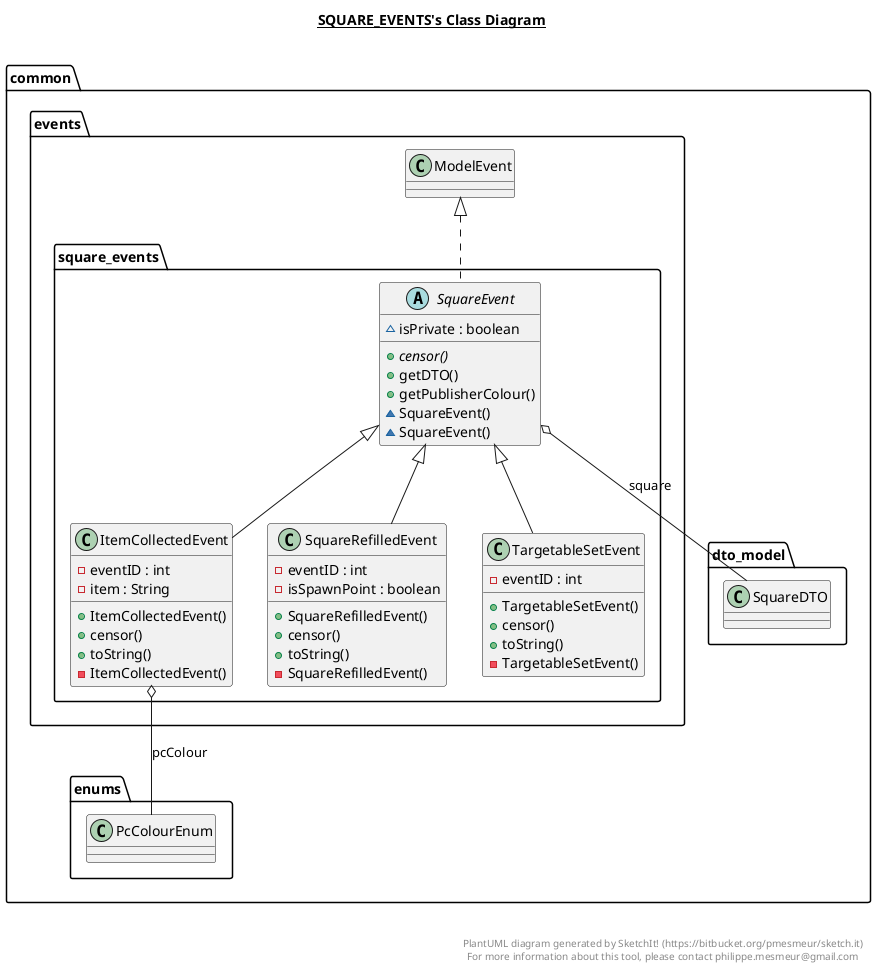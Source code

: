 @startuml

title __SQUARE_EVENTS's Class Diagram__\n

  namespace common {
    namespace events {
      namespace square_events {
        class common.events.square_events.ItemCollectedEvent {
            - eventID : int
            - item : String
            + ItemCollectedEvent()
            + censor()
            + toString()
            - ItemCollectedEvent()
        }
      }
    }
  }
  

  namespace common {
    namespace events {
      namespace square_events {
        abstract class common.events.square_events.SquareEvent {
            ~ isPrivate : boolean
            {abstract} + censor()
            + getDTO()
            + getPublisherColour()
            ~ SquareEvent()
            ~ SquareEvent()
        }
      }
    }
  }
  

  namespace common {
    namespace events {
      namespace square_events {
        class common.events.square_events.SquareRefilledEvent {
            - eventID : int
            - isSpawnPoint : boolean
            + SquareRefilledEvent()
            + censor()
            + toString()
            - SquareRefilledEvent()
        }
      }
    }
  }
  

  namespace common {
    namespace events {
      namespace square_events {
        class common.events.square_events.TargetableSetEvent {
            - eventID : int
            + TargetableSetEvent()
            + censor()
            + toString()
            - TargetableSetEvent()
        }
      }
    }
  }
  

  common.events.square_events.ItemCollectedEvent -up-|> common.events.square_events.SquareEvent
  common.events.square_events.ItemCollectedEvent o-- common.enums.PcColourEnum : pcColour
  common.events.square_events.SquareEvent .up.|> common.events.ModelEvent
  common.events.square_events.SquareEvent o-- common.dto_model.SquareDTO : square
  common.events.square_events.SquareRefilledEvent -up-|> common.events.square_events.SquareEvent
  common.events.square_events.TargetableSetEvent -up-|> common.events.square_events.SquareEvent


right footer


PlantUML diagram generated by SketchIt! (https://bitbucket.org/pmesmeur/sketch.it)
For more information about this tool, please contact philippe.mesmeur@gmail.com
endfooter

@enduml
